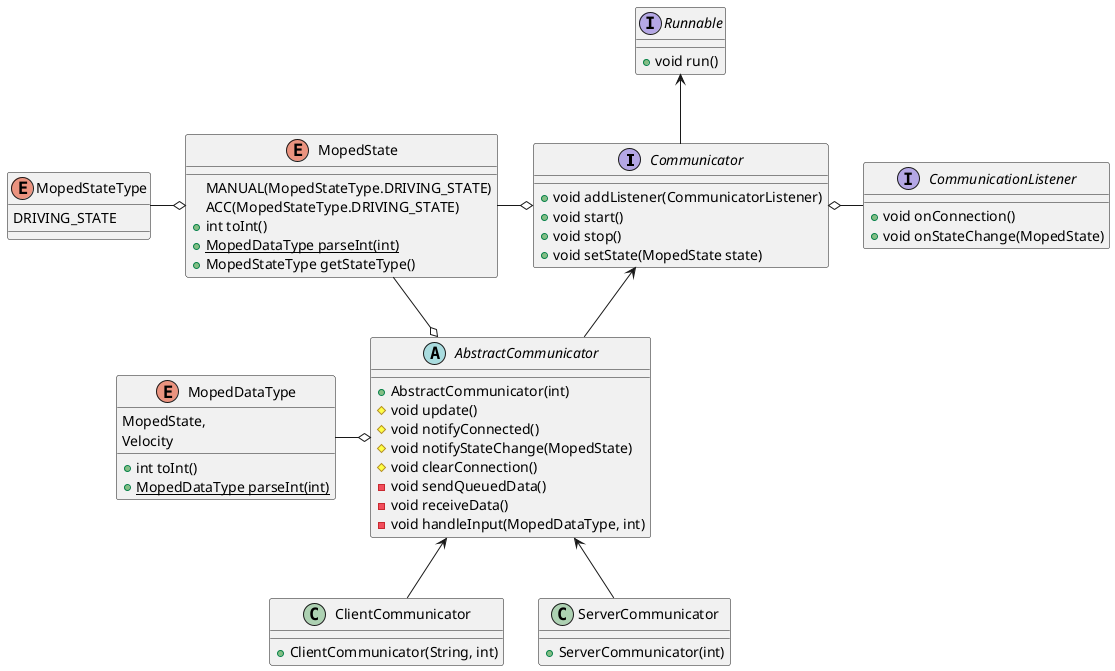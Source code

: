 @startuml
Communicator <-- AbstractCommunicator
AbstractCommunicator <-- ClientCommunicator
AbstractCommunicator <-- ServerCommunicator
Runnable <-- Communicator
Communicator o- CommunicationListener
MopedState -o AbstractCommunicator
MopedState -o Communicator
MopedDataType -o AbstractCommunicator
MopedStateType -o MopedState



interface Runnable {
    +void run()
}

interface Communicator {
    +void addListener(CommunicatorListener)
    +void start()
    +void stop()
    +void setState(MopedState state)
}

interface CommunicationListener {
    +void onConnection()
    +void onStateChange(MopedState)
}

abstract class AbstractCommunicator {
    +AbstractCommunicator(int)
    #void update()
    #void notifyConnected()
    #void notifyStateChange(MopedState)
    #void clearConnection()
    -void sendQueuedData()
    -void receiveData()
    -void handleInput(MopedDataType, int)
}

class ClientCommunicator {
    +ClientCommunicator(String, int)
}

class ServerCommunicator {
    +ServerCommunicator(int)
}

Enum MopedState {
    MANUAL(MopedStateType.DRIVING_STATE)
    ACC(MopedStateType.DRIVING_STATE)
    +int toInt()
    {static}+MopedDataType parseInt(int)
    +MopedStateType getStateType()
}

Enum MopedDataType {
    MopedState,
    Velocity
    +int toInt()
    {static}+MopedDataType parseInt(int)
}

Enum MopedStateType {
    DRIVING_STATE
}
@enduml